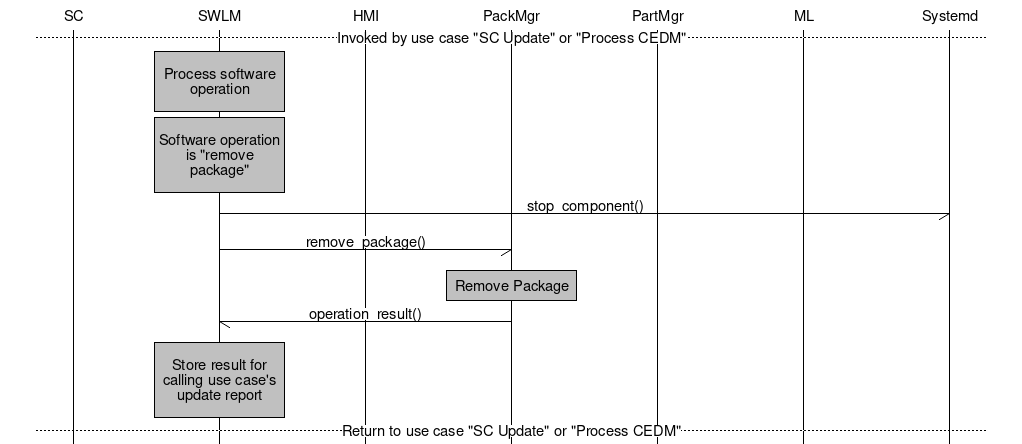 #
#
# Sequence diagram description
#
# The sequence diagram description below is translated to
# a PNG image by mscgen (http://www.mcternan.me.uk/mscgen/)
# 
# Recompile updated diagrams to a png image with:
#  
#   mscgen -T png swm.msc
#

msc {
  width="1024";
  "SC",  "SWLM", "HMI", "PackMgr", "PartMgr", "ML", "Systemd";
  --- [ label="Invoked by use case \"SC Update\" or \"Process CEDM\""];
  "SWLM" box "SWLM" [ textbgcolour="silver", label = "\nProcess software operation\n" ];
  "SWLM" box "SWLM" [  textbgcolour="silver", label = "\nSoftware operation is \"remove package\"\n" ];
  "SWLM" -> "Systemd" [ label = "stop_component()" ];
  "SWLM" -> "PackMgr" [ label = "remove_package()" ];
  "PackMgr" box "PackMgr" [ textbgcolour="silver", label = "Remove Package" ];
  "PackMgr" -> "SWLM" [ label = "operation_result()" ];
  "SWLM" box "SWLM" [  textbgcolour="silver", label = "\nStore result for calling use case's update report\n" ];
  --- [ label = "Return to use case \"SC Update\" or \"Process CEDM\""];
}
